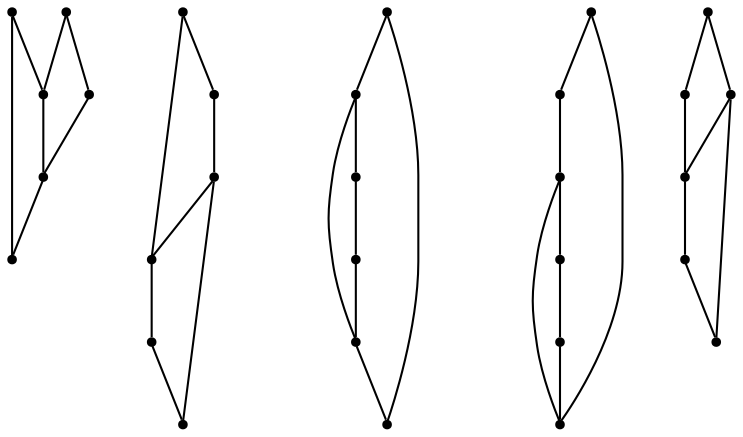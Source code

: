 graph {
  node [shape=point,comment="{\"directed\":false,\"doi\":\"10.1007/978-3-642-00219-9_40\",\"figure\":\"1\"}"]

  v0 [pos="1460.9614300572593,650.5239946400035"]
  v1 [pos="1405.4200971913892,645.5221255770596"]
  v2 [pos="1526.510179333354,675.7831662819602"]
  v3 [pos="1511.3739031592079,726.1765328008478"]
  v4 [pos="1481.1014144365176,766.4411208274147"]
  v5 [pos="1410.5489569553108,731.1782746609774"]
  v6 [pos="830.6802056600882,670.7812972190163"]
  v7 [pos="709.6527311103288,640.5203201155228"]
  v8 [pos="785.3339847298556,761.4392517644708"]
  v9 [pos="714.7189832820449,726.1765328008478"]
  v10 [pos="737.7986613428869,675.7831662819602"]
  v11 [pos="780.2051885915357,700.9798177407004"]
  v12 [pos="1756.3060655993083,645.5221255770596"]
  v13 [pos="1627.3351255372513,703.9183935546874"]
  v14 [pos="1758.4326240894404,675.7831662819602"]
  v15 [pos="1758.4326240894404,706.0442069868608"]
  v16 [pos="1758.4326240894404,736.3051840903541"]
  v17 [pos="1758.4326240894404,766.4411208274147"]
  v18 [pos="1269.3188904340877,700.9798177407004"]
  v19 [pos="1239.0464017113973,761.4392517644708"]
  v20 [pos="1299.5914427823798,640.5203201155228"]
  v21 [pos="1163.4902360250783,640.5203201155228"]
  v22 [pos="1234.042693506285,685.9118175714665"]
  v23 [pos="1203.770141157993,665.6545149924538"]
  v24 [pos="1062.6652421019799,640.5203201155228"]
  v25 [pos="926.4389155986696,640.5203201155228"]
  v26 [pos="1032.392705660088,721.1747273393111"]
  v27 [pos="966.8439563839934,741.307053153298"]
  v28 [pos="1012.1901773142259,675.7831662819602"]
  v29 [pos="966.8439563839934,665.6545149924538"]

  v0 -- v1 [id="-1",pos="1460.9614300572593,650.5239946400035 1444.379270616785,648.4922640891646 1427.028756007884,647.0060798240265 1405.4200971913892,645.5221255770596"]
  v11 -- v6 [id="-2",pos="780.2051885915357,700.9798177407004 830.6802056600882,670.7812972190163 830.6802056600882,670.7812972190163 830.6802056600882,670.7812972190163"]
  v25 -- v29 [id="-3",pos="926.4389155986696,640.5203201155228 966.8439563839934,665.6545149924538 966.8439563839934,665.6545149924538 966.8439563839934,665.6545149924538"]
  v27 -- v25 [id="-4",pos="966.8439563839934,741.307053153298 926.4389155986696,640.5203201155228 926.4389155986696,640.5203201155228 926.4389155986696,640.5203201155228"]
  v29 -- v28 [id="-5",pos="966.8439563839934,665.6545149924538 1012.1901773142259,675.7831662819602 1012.1901773142259,675.7831662819602 1012.1901773142259,675.7831662819602"]
  v28 -- v24 [id="-6",pos="1012.1901773142259,675.7831662819602 1062.6652421019799,640.5203201155228 1062.6652421019799,640.5203201155228 1062.6652421019799,640.5203201155228"]
  v26 -- v27 [id="-7",pos="1032.392705660088,721.1747273393111 966.8439563839934,741.307053153298 966.8439563839934,741.307053153298 966.8439563839934,741.307053153298"]
  v26 -- v24 [id="-8",pos="1032.392705660088,721.1747273393111 1062.6652421019799,640.5203201155228 1062.6652421019799,640.5203201155228 1062.6652421019799,640.5203201155228"]
  v24 -- v25 [id="-9",pos="1062.6652421019799,640.5203201155228 926.4389155986696,640.5203201155228 926.4389155986696,640.5203201155228 926.4389155986696,640.5203201155228"]
  v21 -- v20 [id="-10",pos="1163.4902360250783,640.5203201155228 1299.5914427823798,640.5203201155228 1299.5914427823798,640.5203201155228 1299.5914427823798,640.5203201155228"]
  v21 -- v23 [id="-11",pos="1163.4902360250783,640.5203201155228 1203.770141157993,665.6545149924538 1203.770141157993,665.6545149924538 1203.770141157993,665.6545149924538"]
  v23 -- v22 [id="-12",pos="1203.770141157993,665.6545149924538 1234.042693506285,685.9118175714665 1234.042693506285,685.9118175714665 1234.042693506285,685.9118175714665"]
  v22 -- v20 [id="-13",pos="1234.042693506285,685.9118175714665 1299.5914427823798,640.5203201155228 1299.5914427823798,640.5203201155228 1299.5914427823798,640.5203201155228"]
  v19 -- v21 [id="-14",pos="1239.0464017113973,761.4392517644708 1163.4902360250783,640.5203201155228 1163.4902360250783,640.5203201155228 1163.4902360250783,640.5203201155228"]
  v20 -- v18 [id="-15",pos="1299.5914427823798,640.5203201155228 1269.3188904340877,700.9798177407004 1269.3188904340877,700.9798177407004 1269.3188904340877,700.9798177407004"]
  v18 -- v19 [id="-16",pos="1269.3188904340877,700.9798177407004 1239.0464017113973,761.4392517644708 1239.0464017113973,761.4392517644708 1239.0464017113973,761.4392517644708"]
  v13 -- v17 [id="-17",pos="1627.3351255372513,703.9183935546874 1758.4326240894404,766.4411208274147 1758.4326240894404,766.4411208274147 1758.4326240894404,766.4411208274147"]
  v13 -- v15 [id="-18",pos="1627.3351255372513,703.9183935546874 1758.4326240894404,706.0442069868608 1758.4326240894404,706.0442069868608 1758.4326240894404,706.0442069868608"]
  v17 -- v16 [id="-19",pos="1758.4326240894404,766.4411208274147 1758.4326240894404,736.3051840903541 1758.4326240894404,736.3051840903541 1758.4326240894404,736.3051840903541"]
  v16 -- v15 [id="-20",pos="1758.4326240894404,736.3051840903541 1758.4326240894404,706.0442069868608 1758.4326240894404,706.0442069868608 1758.4326240894404,706.0442069868608"]
  v15 -- v14 [id="-21",pos="1758.4326240894404,706.0442069868608 1758.4326240894404,675.7831662819602 1758.4326240894404,675.7831662819602 1758.4326240894404,675.7831662819602"]
  v14 -- v12 [id="-22",pos="1758.4326240894404,675.7831662819602 1756.3060655993083,645.5221255770596 1756.3060655993083,645.5221255770596 1756.3060655993083,645.5221255770596"]
  v12 -- v13 [id="-23",pos="1756.3060655993083,645.5221255770596 1627.3351255372513,703.9183935546874 1627.3351255372513,703.9183935546874 1627.3351255372513,703.9183935546874"]
  v7 -- v10 [id="-24",pos="709.6527311103288,640.5203201155228 721.730756483413,658.8246605563115 728.7550172431827,668.867787175654 737.7986613428869,675.7831662819602"]
  v10 -- v11 [id="-25",pos="737.7986613428869,675.7831662819602 746.7017123373273,684.9772698832327 757.9989971382004,690.397635346179 780.2051885915357,700.9798177407004"]
  v9 -- v8 [id="-26",pos="714.7189832820449,726.1765328008478 740.075312627748,746.9549217085404 754.6236882409383,750.8646274081143 785.3339847298556,761.4392517644708"]
  v9 -- v7 [id="-27",pos="714.7189832820449,726.1765328008478 706.7713821056277,690.1176514226739 704.9116693895916,677.1671329012784 709.6527311103288,640.5203201155228"]
  v8 -- v6 [id="-28",pos="785.3339847298556,761.4392517644708 817.0617818433185,723.7465138383345 820.2307821939157,718.9738642467152 830.6802056600882,670.7812972190163"]
  v6 -- v7 [id="-29",pos="830.6802056600882,670.7812972190163 786.405630741563,647.3268791060013 759.1145104696584,643.8631464732777 709.6527311103288,640.5203201155228"]
  v1 -- v3 [id="-30",pos="1405.4200971913892,645.5221255770596 1421.5363030721974,661.048755493164 1437.7566322504088,677.5421267977628 1455.2112981042196,691.4347093616832 1472.4824677223382,704.7271490478515 1492.4723593068677,715.3142392800071 1511.3739031592079,726.1765328008478"]
  v5 -- v1 [id="-31",pos="1410.5489569553108,731.1782746609774 1402.5721834404524,695.2195018976385 1400.704135770576,682.1438158069957 1405.4200971913892,645.5221255770596"]
  v5 -- v4 [id="-32",pos="1410.5489569553108,731.1782746609774 1435.863643344613,751.9941883988813 1450.4160909963207,755.9082189941406 1481.1014144365176,766.4411208274147"]
  v4 -- v3 [id="-33",pos="1481.1014144365176,766.4411208274147 1496.5344803617063,748.1585799549016 1505.2114587003766,737.6230314072432 1511.3739031592079,726.1765328008478"]
  v3 -- v2 [id="-34",pos="1511.3739031592079,726.1765328008478 1517.6477262052663,713.9083628871372 1521.088064370008,700.6102764541504 1526.510179333354,675.7831662819602"]
  v2 -- v0 [id="-35",pos="1526.510179333354,675.7831662819602 1501.509259453464,662.5782885309063 1481.943669965944,655.7193677989551 1460.9614300572593,650.5239946400035"]
}